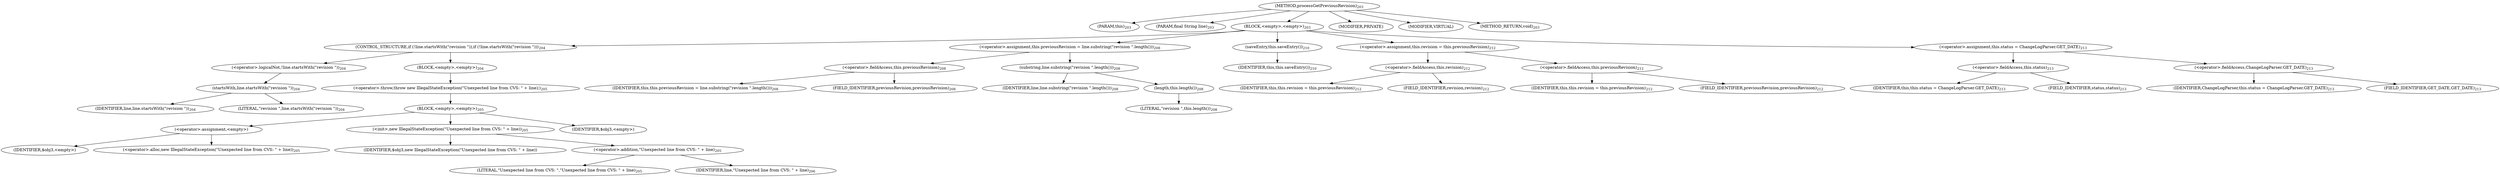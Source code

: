 digraph "processGetPreviousRevision" {  
"400" [label = <(METHOD,processGetPreviousRevision)<SUB>203</SUB>> ]
"17" [label = <(PARAM,this)<SUB>203</SUB>> ]
"401" [label = <(PARAM,final String line)<SUB>203</SUB>> ]
"402" [label = <(BLOCK,&lt;empty&gt;,&lt;empty&gt;)<SUB>203</SUB>> ]
"403" [label = <(CONTROL_STRUCTURE,if (!line.startsWith(&quot;revision &quot;)),if (!line.startsWith(&quot;revision &quot;)))<SUB>204</SUB>> ]
"404" [label = <(&lt;operator&gt;.logicalNot,!line.startsWith(&quot;revision &quot;))<SUB>204</SUB>> ]
"405" [label = <(startsWith,line.startsWith(&quot;revision &quot;))<SUB>204</SUB>> ]
"406" [label = <(IDENTIFIER,line,line.startsWith(&quot;revision &quot;))<SUB>204</SUB>> ]
"407" [label = <(LITERAL,&quot;revision &quot;,line.startsWith(&quot;revision &quot;))<SUB>204</SUB>> ]
"408" [label = <(BLOCK,&lt;empty&gt;,&lt;empty&gt;)<SUB>204</SUB>> ]
"409" [label = <(&lt;operator&gt;.throw,throw new IllegalStateException(&quot;Unexpected line from CVS: &quot; + line);)<SUB>205</SUB>> ]
"410" [label = <(BLOCK,&lt;empty&gt;,&lt;empty&gt;)<SUB>205</SUB>> ]
"411" [label = <(&lt;operator&gt;.assignment,&lt;empty&gt;)> ]
"412" [label = <(IDENTIFIER,$obj3,&lt;empty&gt;)> ]
"413" [label = <(&lt;operator&gt;.alloc,new IllegalStateException(&quot;Unexpected line from CVS: &quot; + line))<SUB>205</SUB>> ]
"414" [label = <(&lt;init&gt;,new IllegalStateException(&quot;Unexpected line from CVS: &quot; + line))<SUB>205</SUB>> ]
"415" [label = <(IDENTIFIER,$obj3,new IllegalStateException(&quot;Unexpected line from CVS: &quot; + line))> ]
"416" [label = <(&lt;operator&gt;.addition,&quot;Unexpected line from CVS: &quot; + line)<SUB>205</SUB>> ]
"417" [label = <(LITERAL,&quot;Unexpected line from CVS: &quot;,&quot;Unexpected line from CVS: &quot; + line)<SUB>205</SUB>> ]
"418" [label = <(IDENTIFIER,line,&quot;Unexpected line from CVS: &quot; + line)<SUB>206</SUB>> ]
"419" [label = <(IDENTIFIER,$obj3,&lt;empty&gt;)> ]
"420" [label = <(&lt;operator&gt;.assignment,this.previousRevision = line.substring(&quot;revision &quot;.length()))<SUB>208</SUB>> ]
"421" [label = <(&lt;operator&gt;.fieldAccess,this.previousRevision)<SUB>208</SUB>> ]
"422" [label = <(IDENTIFIER,this,this.previousRevision = line.substring(&quot;revision &quot;.length()))<SUB>208</SUB>> ]
"423" [label = <(FIELD_IDENTIFIER,previousRevision,previousRevision)<SUB>208</SUB>> ]
"424" [label = <(substring,line.substring(&quot;revision &quot;.length()))<SUB>208</SUB>> ]
"425" [label = <(IDENTIFIER,line,line.substring(&quot;revision &quot;.length()))<SUB>208</SUB>> ]
"426" [label = <(length,this.length())<SUB>208</SUB>> ]
"427" [label = <(LITERAL,&quot;revision &quot;,this.length())<SUB>208</SUB>> ]
"428" [label = <(saveEntry,this.saveEntry())<SUB>210</SUB>> ]
"16" [label = <(IDENTIFIER,this,this.saveEntry())<SUB>210</SUB>> ]
"429" [label = <(&lt;operator&gt;.assignment,this.revision = this.previousRevision)<SUB>212</SUB>> ]
"430" [label = <(&lt;operator&gt;.fieldAccess,this.revision)<SUB>212</SUB>> ]
"431" [label = <(IDENTIFIER,this,this.revision = this.previousRevision)<SUB>212</SUB>> ]
"432" [label = <(FIELD_IDENTIFIER,revision,revision)<SUB>212</SUB>> ]
"433" [label = <(&lt;operator&gt;.fieldAccess,this.previousRevision)<SUB>212</SUB>> ]
"434" [label = <(IDENTIFIER,this,this.revision = this.previousRevision)<SUB>212</SUB>> ]
"435" [label = <(FIELD_IDENTIFIER,previousRevision,previousRevision)<SUB>212</SUB>> ]
"436" [label = <(&lt;operator&gt;.assignment,this.status = ChangeLogParser.GET_DATE)<SUB>213</SUB>> ]
"437" [label = <(&lt;operator&gt;.fieldAccess,this.status)<SUB>213</SUB>> ]
"438" [label = <(IDENTIFIER,this,this.status = ChangeLogParser.GET_DATE)<SUB>213</SUB>> ]
"439" [label = <(FIELD_IDENTIFIER,status,status)<SUB>213</SUB>> ]
"440" [label = <(&lt;operator&gt;.fieldAccess,ChangeLogParser.GET_DATE)<SUB>213</SUB>> ]
"441" [label = <(IDENTIFIER,ChangeLogParser,this.status = ChangeLogParser.GET_DATE)<SUB>213</SUB>> ]
"442" [label = <(FIELD_IDENTIFIER,GET_DATE,GET_DATE)<SUB>213</SUB>> ]
"443" [label = <(MODIFIER,PRIVATE)> ]
"444" [label = <(MODIFIER,VIRTUAL)> ]
"445" [label = <(METHOD_RETURN,void)<SUB>203</SUB>> ]
  "400" -> "17" 
  "400" -> "401" 
  "400" -> "402" 
  "400" -> "443" 
  "400" -> "444" 
  "400" -> "445" 
  "402" -> "403" 
  "402" -> "420" 
  "402" -> "428" 
  "402" -> "429" 
  "402" -> "436" 
  "403" -> "404" 
  "403" -> "408" 
  "404" -> "405" 
  "405" -> "406" 
  "405" -> "407" 
  "408" -> "409" 
  "409" -> "410" 
  "410" -> "411" 
  "410" -> "414" 
  "410" -> "419" 
  "411" -> "412" 
  "411" -> "413" 
  "414" -> "415" 
  "414" -> "416" 
  "416" -> "417" 
  "416" -> "418" 
  "420" -> "421" 
  "420" -> "424" 
  "421" -> "422" 
  "421" -> "423" 
  "424" -> "425" 
  "424" -> "426" 
  "426" -> "427" 
  "428" -> "16" 
  "429" -> "430" 
  "429" -> "433" 
  "430" -> "431" 
  "430" -> "432" 
  "433" -> "434" 
  "433" -> "435" 
  "436" -> "437" 
  "436" -> "440" 
  "437" -> "438" 
  "437" -> "439" 
  "440" -> "441" 
  "440" -> "442" 
}
